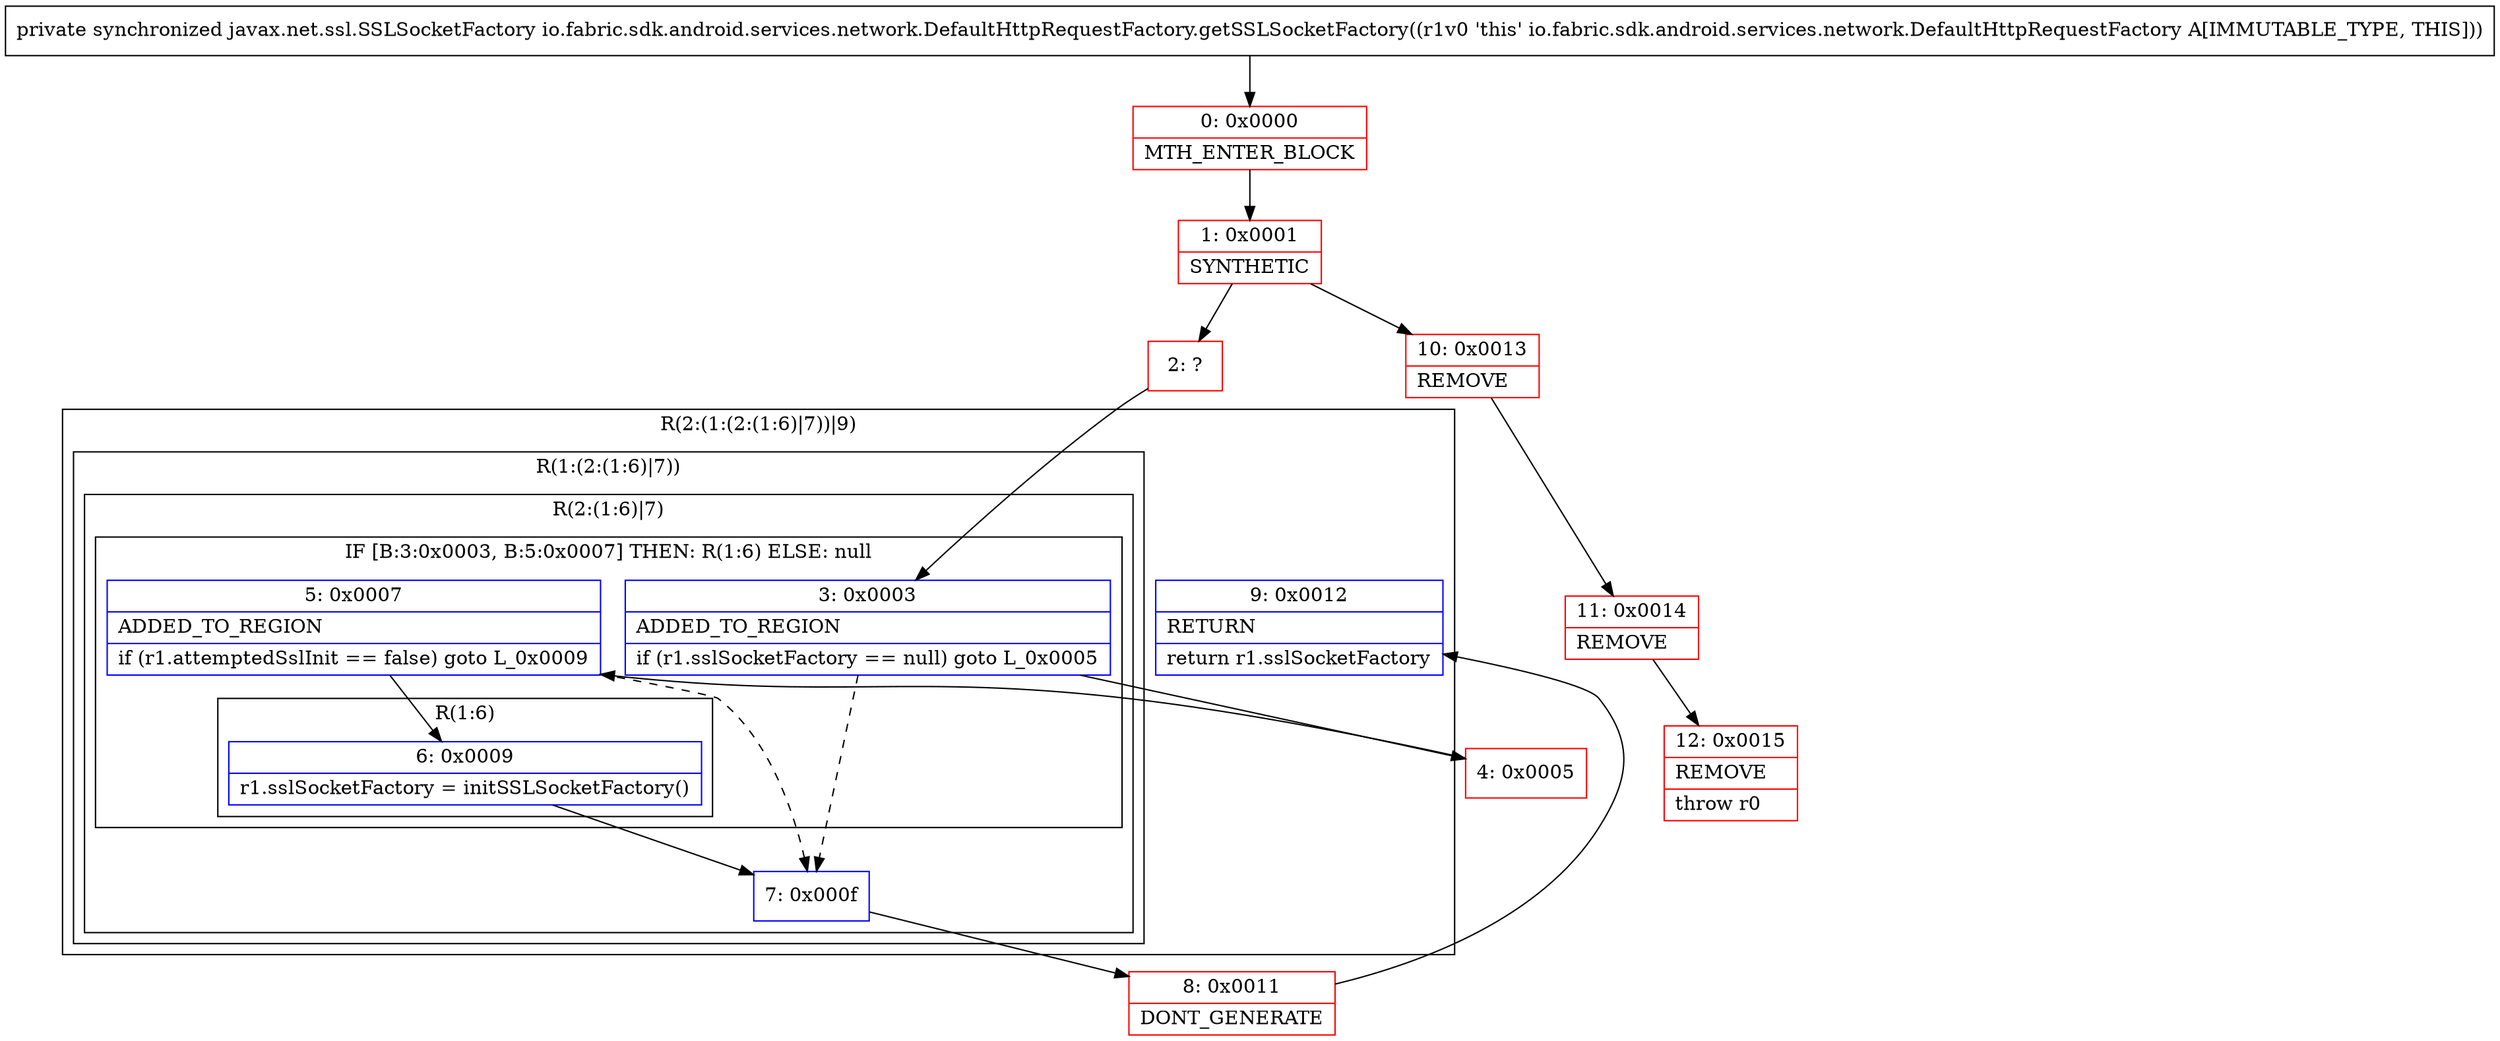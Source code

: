 digraph "CFG forio.fabric.sdk.android.services.network.DefaultHttpRequestFactory.getSSLSocketFactory()Ljavax\/net\/ssl\/SSLSocketFactory;" {
subgraph cluster_Region_168381199 {
label = "R(2:(1:(2:(1:6)|7))|9)";
node [shape=record,color=blue];
subgraph cluster_Region_1983558489 {
label = "R(1:(2:(1:6)|7))";
node [shape=record,color=blue];
subgraph cluster_Region_111538139 {
label = "R(2:(1:6)|7)";
node [shape=record,color=blue];
subgraph cluster_IfRegion_2124820735 {
label = "IF [B:3:0x0003, B:5:0x0007] THEN: R(1:6) ELSE: null";
node [shape=record,color=blue];
Node_3 [shape=record,label="{3\:\ 0x0003|ADDED_TO_REGION\l|if (r1.sslSocketFactory == null) goto L_0x0005\l}"];
Node_5 [shape=record,label="{5\:\ 0x0007|ADDED_TO_REGION\l|if (r1.attemptedSslInit == false) goto L_0x0009\l}"];
subgraph cluster_Region_1052200215 {
label = "R(1:6)";
node [shape=record,color=blue];
Node_6 [shape=record,label="{6\:\ 0x0009|r1.sslSocketFactory = initSSLSocketFactory()\l}"];
}
}
Node_7 [shape=record,label="{7\:\ 0x000f}"];
}
}
Node_9 [shape=record,label="{9\:\ 0x0012|RETURN\l|return r1.sslSocketFactory\l}"];
}
Node_0 [shape=record,color=red,label="{0\:\ 0x0000|MTH_ENTER_BLOCK\l}"];
Node_1 [shape=record,color=red,label="{1\:\ 0x0001|SYNTHETIC\l}"];
Node_2 [shape=record,color=red,label="{2\:\ ?}"];
Node_4 [shape=record,color=red,label="{4\:\ 0x0005}"];
Node_8 [shape=record,color=red,label="{8\:\ 0x0011|DONT_GENERATE\l}"];
Node_10 [shape=record,color=red,label="{10\:\ 0x0013|REMOVE\l}"];
Node_11 [shape=record,color=red,label="{11\:\ 0x0014|REMOVE\l}"];
Node_12 [shape=record,color=red,label="{12\:\ 0x0015|REMOVE\l|throw r0\l}"];
MethodNode[shape=record,label="{private synchronized javax.net.ssl.SSLSocketFactory io.fabric.sdk.android.services.network.DefaultHttpRequestFactory.getSSLSocketFactory((r1v0 'this' io.fabric.sdk.android.services.network.DefaultHttpRequestFactory A[IMMUTABLE_TYPE, THIS])) }"];
MethodNode -> Node_0;
Node_3 -> Node_4;
Node_3 -> Node_7[style=dashed];
Node_5 -> Node_6;
Node_5 -> Node_7[style=dashed];
Node_6 -> Node_7;
Node_7 -> Node_8;
Node_0 -> Node_1;
Node_1 -> Node_2;
Node_1 -> Node_10;
Node_2 -> Node_3;
Node_4 -> Node_5;
Node_8 -> Node_9;
Node_10 -> Node_11;
Node_11 -> Node_12;
}

